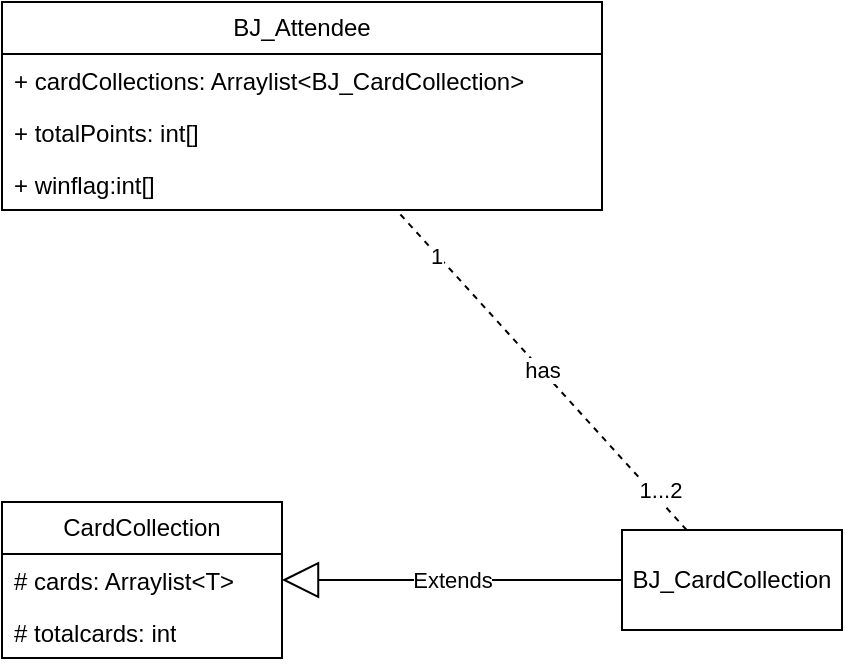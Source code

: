 <mxfile version="24.4.7" type="device">
  <diagram name="第 1 页" id="j8MeEUqB5f1i5MSbie5y">
    <mxGraphModel dx="1102" dy="702" grid="1" gridSize="10" guides="1" tooltips="1" connect="1" arrows="1" fold="1" page="1" pageScale="1" pageWidth="827" pageHeight="1169" math="0" shadow="0">
      <root>
        <mxCell id="0" />
        <mxCell id="1" parent="0" />
        <mxCell id="I7nJwZLafJmbs8X3b3s0-1" value="BJ_Attendee" style="swimlane;fontStyle=0;childLayout=stackLayout;horizontal=1;startSize=26;fillColor=none;horizontalStack=0;resizeParent=1;resizeParentMax=0;resizeLast=0;collapsible=1;marginBottom=0;whiteSpace=wrap;html=1;" vertex="1" parent="1">
          <mxGeometry x="180" y="80" width="300" height="104" as="geometry" />
        </mxCell>
        <mxCell id="I7nJwZLafJmbs8X3b3s0-2" value="+ cardCollections: Arraylist&amp;lt;BJ_CardCollection&amp;gt;" style="text;strokeColor=none;fillColor=none;align=left;verticalAlign=top;spacingLeft=4;spacingRight=4;overflow=hidden;rotatable=0;points=[[0,0.5],[1,0.5]];portConstraint=eastwest;whiteSpace=wrap;html=1;" vertex="1" parent="I7nJwZLafJmbs8X3b3s0-1">
          <mxGeometry y="26" width="300" height="26" as="geometry" />
        </mxCell>
        <mxCell id="I7nJwZLafJmbs8X3b3s0-3" value="+ totalPoints: int[]" style="text;strokeColor=none;fillColor=none;align=left;verticalAlign=top;spacingLeft=4;spacingRight=4;overflow=hidden;rotatable=0;points=[[0,0.5],[1,0.5]];portConstraint=eastwest;whiteSpace=wrap;html=1;" vertex="1" parent="I7nJwZLafJmbs8X3b3s0-1">
          <mxGeometry y="52" width="300" height="26" as="geometry" />
        </mxCell>
        <mxCell id="I7nJwZLafJmbs8X3b3s0-4" value="+ winflag:int[]" style="text;strokeColor=none;fillColor=none;align=left;verticalAlign=top;spacingLeft=4;spacingRight=4;overflow=hidden;rotatable=0;points=[[0,0.5],[1,0.5]];portConstraint=eastwest;whiteSpace=wrap;html=1;" vertex="1" parent="I7nJwZLafJmbs8X3b3s0-1">
          <mxGeometry y="78" width="300" height="26" as="geometry" />
        </mxCell>
        <mxCell id="I7nJwZLafJmbs8X3b3s0-9" value="CardCollection" style="swimlane;fontStyle=0;childLayout=stackLayout;horizontal=1;startSize=26;fillColor=none;horizontalStack=0;resizeParent=1;resizeParentMax=0;resizeLast=0;collapsible=1;marginBottom=0;whiteSpace=wrap;html=1;" vertex="1" parent="1">
          <mxGeometry x="180" y="330" width="140" height="78" as="geometry" />
        </mxCell>
        <mxCell id="I7nJwZLafJmbs8X3b3s0-10" value="# cards: Arraylist&amp;lt;T&amp;gt;" style="text;strokeColor=none;fillColor=none;align=left;verticalAlign=top;spacingLeft=4;spacingRight=4;overflow=hidden;rotatable=0;points=[[0,0.5],[1,0.5]];portConstraint=eastwest;whiteSpace=wrap;html=1;" vertex="1" parent="I7nJwZLafJmbs8X3b3s0-9">
          <mxGeometry y="26" width="140" height="26" as="geometry" />
        </mxCell>
        <mxCell id="I7nJwZLafJmbs8X3b3s0-11" value="# totalcards: int" style="text;strokeColor=none;fillColor=none;align=left;verticalAlign=top;spacingLeft=4;spacingRight=4;overflow=hidden;rotatable=0;points=[[0,0.5],[1,0.5]];portConstraint=eastwest;whiteSpace=wrap;html=1;" vertex="1" parent="I7nJwZLafJmbs8X3b3s0-9">
          <mxGeometry y="52" width="140" height="26" as="geometry" />
        </mxCell>
        <mxCell id="I7nJwZLafJmbs8X3b3s0-13" value="Extends" style="endArrow=block;endSize=16;endFill=0;html=1;rounded=0;" edge="1" parent="1" source="I7nJwZLafJmbs8X3b3s0-14" target="I7nJwZLafJmbs8X3b3s0-9">
          <mxGeometry width="160" relative="1" as="geometry">
            <mxPoint x="470" y="370" as="sourcePoint" />
            <mxPoint x="490" y="360" as="targetPoint" />
          </mxGeometry>
        </mxCell>
        <mxCell id="I7nJwZLafJmbs8X3b3s0-14" value="BJ_CardCollection" style="html=1;whiteSpace=wrap;" vertex="1" parent="1">
          <mxGeometry x="490" y="344" width="110" height="50" as="geometry" />
        </mxCell>
        <mxCell id="I7nJwZLafJmbs8X3b3s0-15" value="has" style="endArrow=none;endSize=12;dashed=1;html=1;rounded=0;endFill=0;" edge="1" parent="1" source="I7nJwZLafJmbs8X3b3s0-14" target="I7nJwZLafJmbs8X3b3s0-1">
          <mxGeometry width="160" relative="1" as="geometry">
            <mxPoint x="330" y="360" as="sourcePoint" />
            <mxPoint x="490" y="360" as="targetPoint" />
          </mxGeometry>
        </mxCell>
        <mxCell id="I7nJwZLafJmbs8X3b3s0-21" value="1" style="edgeLabel;html=1;align=center;verticalAlign=middle;resizable=0;points=[];" vertex="1" connectable="0" parent="I7nJwZLafJmbs8X3b3s0-15">
          <mxGeometry x="0.728" relative="1" as="geometry">
            <mxPoint y="1" as="offset" />
          </mxGeometry>
        </mxCell>
        <mxCell id="I7nJwZLafJmbs8X3b3s0-22" value="1...2" style="edgeLabel;html=1;align=center;verticalAlign=middle;resizable=0;points=[];" vertex="1" connectable="0" parent="I7nJwZLafJmbs8X3b3s0-15">
          <mxGeometry x="-0.778" y="-3" relative="1" as="geometry">
            <mxPoint as="offset" />
          </mxGeometry>
        </mxCell>
      </root>
    </mxGraphModel>
  </diagram>
</mxfile>
